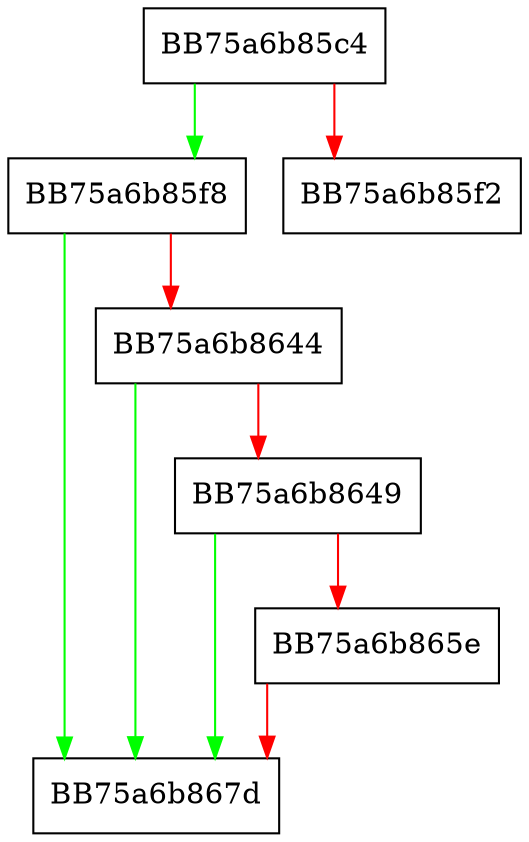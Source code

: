 digraph str {
  node [shape="box"];
  graph [splines=ortho];
  BB75a6b85c4 -> BB75a6b85f8 [color="green"];
  BB75a6b85c4 -> BB75a6b85f2 [color="red"];
  BB75a6b85f8 -> BB75a6b867d [color="green"];
  BB75a6b85f8 -> BB75a6b8644 [color="red"];
  BB75a6b8644 -> BB75a6b867d [color="green"];
  BB75a6b8644 -> BB75a6b8649 [color="red"];
  BB75a6b8649 -> BB75a6b867d [color="green"];
  BB75a6b8649 -> BB75a6b865e [color="red"];
  BB75a6b865e -> BB75a6b867d [color="red"];
}